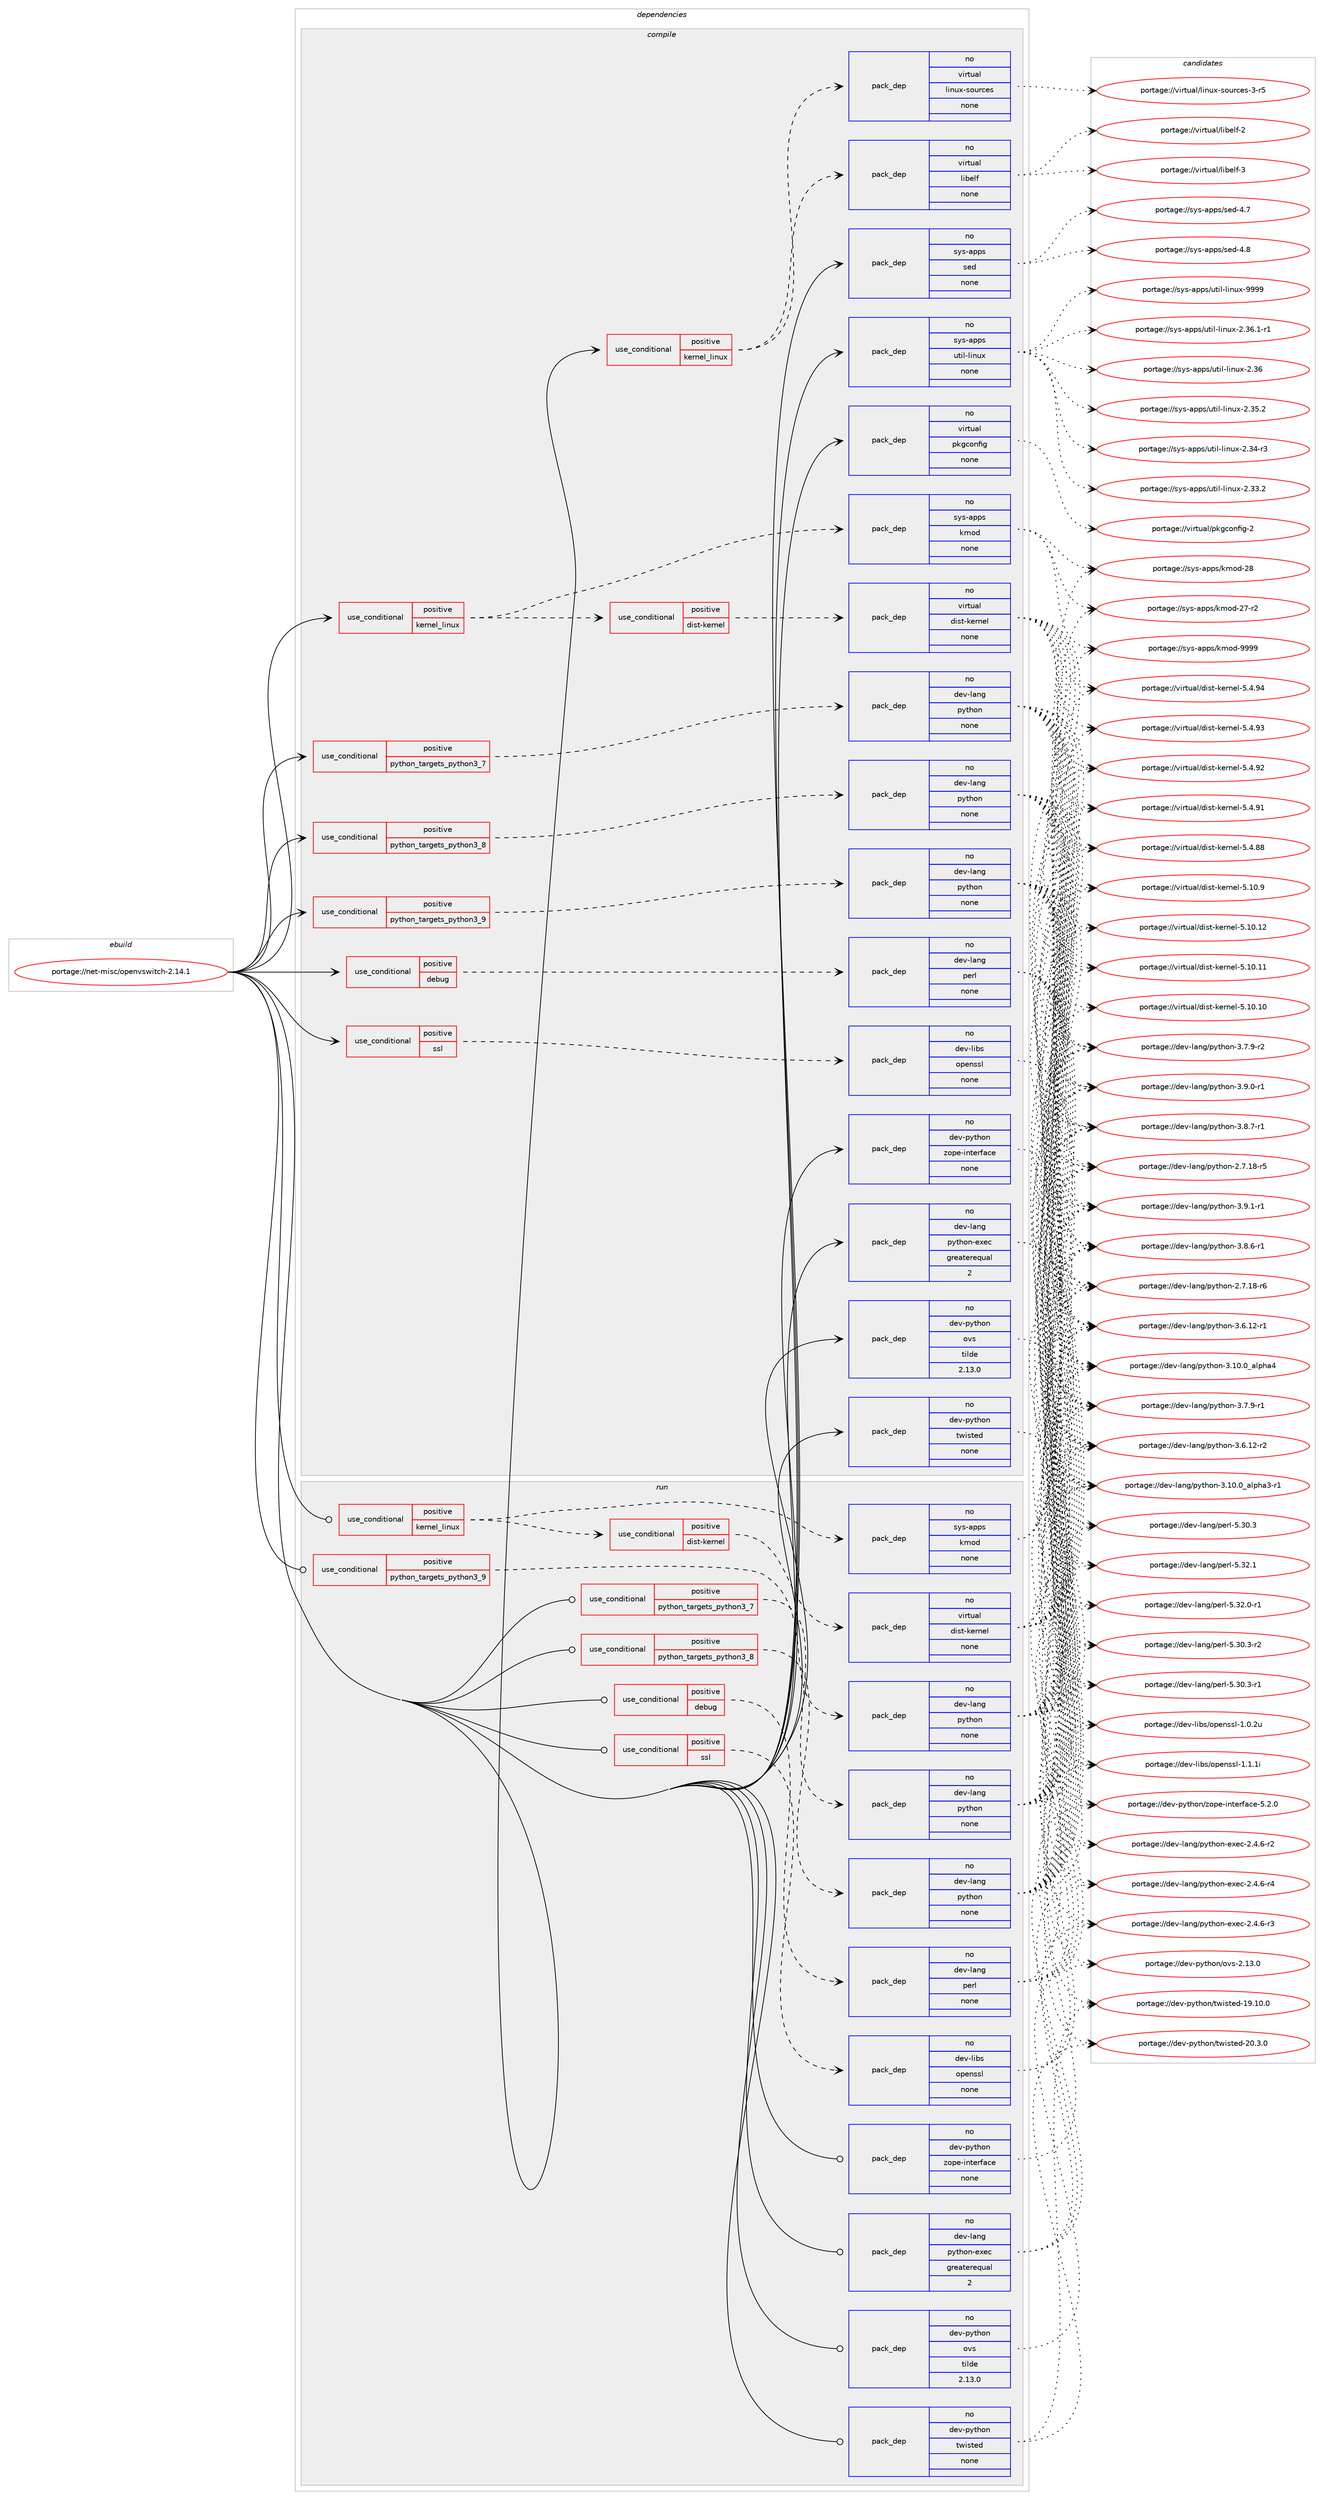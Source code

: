 digraph prolog {

# *************
# Graph options
# *************

newrank=true;
concentrate=true;
compound=true;
graph [rankdir=LR,fontname=Helvetica,fontsize=10,ranksep=1.5];#, ranksep=2.5, nodesep=0.2];
edge  [arrowhead=vee];
node  [fontname=Helvetica,fontsize=10];

# **********
# The ebuild
# **********

subgraph cluster_leftcol {
color=gray;
rank=same;
label=<<i>ebuild</i>>;
id [label="portage://net-misc/openvswitch-2.14.1", color=red, width=4, href="../net-misc/openvswitch-2.14.1.svg"];
}

# ****************
# The dependencies
# ****************

subgraph cluster_midcol {
color=gray;
label=<<i>dependencies</i>>;
subgraph cluster_compile {
fillcolor="#eeeeee";
style=filled;
label=<<i>compile</i>>;
subgraph cond7316 {
dependency24032 [label=<<TABLE BORDER="0" CELLBORDER="1" CELLSPACING="0" CELLPADDING="4"><TR><TD ROWSPAN="3" CELLPADDING="10">use_conditional</TD></TR><TR><TD>positive</TD></TR><TR><TD>debug</TD></TR></TABLE>>, shape=none, color=red];
subgraph pack16517 {
dependency24033 [label=<<TABLE BORDER="0" CELLBORDER="1" CELLSPACING="0" CELLPADDING="4" WIDTH="220"><TR><TD ROWSPAN="6" CELLPADDING="30">pack_dep</TD></TR><TR><TD WIDTH="110">no</TD></TR><TR><TD>dev-lang</TD></TR><TR><TD>perl</TD></TR><TR><TD>none</TD></TR><TR><TD></TD></TR></TABLE>>, shape=none, color=blue];
}
dependency24032:e -> dependency24033:w [weight=20,style="dashed",arrowhead="vee"];
}
id:e -> dependency24032:w [weight=20,style="solid",arrowhead="vee"];
subgraph cond7317 {
dependency24034 [label=<<TABLE BORDER="0" CELLBORDER="1" CELLSPACING="0" CELLPADDING="4"><TR><TD ROWSPAN="3" CELLPADDING="10">use_conditional</TD></TR><TR><TD>positive</TD></TR><TR><TD>kernel_linux</TD></TR></TABLE>>, shape=none, color=red];
subgraph pack16518 {
dependency24035 [label=<<TABLE BORDER="0" CELLBORDER="1" CELLSPACING="0" CELLPADDING="4" WIDTH="220"><TR><TD ROWSPAN="6" CELLPADDING="30">pack_dep</TD></TR><TR><TD WIDTH="110">no</TD></TR><TR><TD>sys-apps</TD></TR><TR><TD>kmod</TD></TR><TR><TD>none</TD></TR><TR><TD></TD></TR></TABLE>>, shape=none, color=blue];
}
dependency24034:e -> dependency24035:w [weight=20,style="dashed",arrowhead="vee"];
subgraph cond7318 {
dependency24036 [label=<<TABLE BORDER="0" CELLBORDER="1" CELLSPACING="0" CELLPADDING="4"><TR><TD ROWSPAN="3" CELLPADDING="10">use_conditional</TD></TR><TR><TD>positive</TD></TR><TR><TD>dist-kernel</TD></TR></TABLE>>, shape=none, color=red];
subgraph pack16519 {
dependency24037 [label=<<TABLE BORDER="0" CELLBORDER="1" CELLSPACING="0" CELLPADDING="4" WIDTH="220"><TR><TD ROWSPAN="6" CELLPADDING="30">pack_dep</TD></TR><TR><TD WIDTH="110">no</TD></TR><TR><TD>virtual</TD></TR><TR><TD>dist-kernel</TD></TR><TR><TD>none</TD></TR><TR><TD></TD></TR></TABLE>>, shape=none, color=blue];
}
dependency24036:e -> dependency24037:w [weight=20,style="dashed",arrowhead="vee"];
}
dependency24034:e -> dependency24036:w [weight=20,style="dashed",arrowhead="vee"];
}
id:e -> dependency24034:w [weight=20,style="solid",arrowhead="vee"];
subgraph cond7319 {
dependency24038 [label=<<TABLE BORDER="0" CELLBORDER="1" CELLSPACING="0" CELLPADDING="4"><TR><TD ROWSPAN="3" CELLPADDING="10">use_conditional</TD></TR><TR><TD>positive</TD></TR><TR><TD>kernel_linux</TD></TR></TABLE>>, shape=none, color=red];
subgraph pack16520 {
dependency24039 [label=<<TABLE BORDER="0" CELLBORDER="1" CELLSPACING="0" CELLPADDING="4" WIDTH="220"><TR><TD ROWSPAN="6" CELLPADDING="30">pack_dep</TD></TR><TR><TD WIDTH="110">no</TD></TR><TR><TD>virtual</TD></TR><TR><TD>linux-sources</TD></TR><TR><TD>none</TD></TR><TR><TD></TD></TR></TABLE>>, shape=none, color=blue];
}
dependency24038:e -> dependency24039:w [weight=20,style="dashed",arrowhead="vee"];
subgraph pack16521 {
dependency24040 [label=<<TABLE BORDER="0" CELLBORDER="1" CELLSPACING="0" CELLPADDING="4" WIDTH="220"><TR><TD ROWSPAN="6" CELLPADDING="30">pack_dep</TD></TR><TR><TD WIDTH="110">no</TD></TR><TR><TD>virtual</TD></TR><TR><TD>libelf</TD></TR><TR><TD>none</TD></TR><TR><TD></TD></TR></TABLE>>, shape=none, color=blue];
}
dependency24038:e -> dependency24040:w [weight=20,style="dashed",arrowhead="vee"];
}
id:e -> dependency24038:w [weight=20,style="solid",arrowhead="vee"];
subgraph cond7320 {
dependency24041 [label=<<TABLE BORDER="0" CELLBORDER="1" CELLSPACING="0" CELLPADDING="4"><TR><TD ROWSPAN="3" CELLPADDING="10">use_conditional</TD></TR><TR><TD>positive</TD></TR><TR><TD>python_targets_python3_7</TD></TR></TABLE>>, shape=none, color=red];
subgraph pack16522 {
dependency24042 [label=<<TABLE BORDER="0" CELLBORDER="1" CELLSPACING="0" CELLPADDING="4" WIDTH="220"><TR><TD ROWSPAN="6" CELLPADDING="30">pack_dep</TD></TR><TR><TD WIDTH="110">no</TD></TR><TR><TD>dev-lang</TD></TR><TR><TD>python</TD></TR><TR><TD>none</TD></TR><TR><TD></TD></TR></TABLE>>, shape=none, color=blue];
}
dependency24041:e -> dependency24042:w [weight=20,style="dashed",arrowhead="vee"];
}
id:e -> dependency24041:w [weight=20,style="solid",arrowhead="vee"];
subgraph cond7321 {
dependency24043 [label=<<TABLE BORDER="0" CELLBORDER="1" CELLSPACING="0" CELLPADDING="4"><TR><TD ROWSPAN="3" CELLPADDING="10">use_conditional</TD></TR><TR><TD>positive</TD></TR><TR><TD>python_targets_python3_8</TD></TR></TABLE>>, shape=none, color=red];
subgraph pack16523 {
dependency24044 [label=<<TABLE BORDER="0" CELLBORDER="1" CELLSPACING="0" CELLPADDING="4" WIDTH="220"><TR><TD ROWSPAN="6" CELLPADDING="30">pack_dep</TD></TR><TR><TD WIDTH="110">no</TD></TR><TR><TD>dev-lang</TD></TR><TR><TD>python</TD></TR><TR><TD>none</TD></TR><TR><TD></TD></TR></TABLE>>, shape=none, color=blue];
}
dependency24043:e -> dependency24044:w [weight=20,style="dashed",arrowhead="vee"];
}
id:e -> dependency24043:w [weight=20,style="solid",arrowhead="vee"];
subgraph cond7322 {
dependency24045 [label=<<TABLE BORDER="0" CELLBORDER="1" CELLSPACING="0" CELLPADDING="4"><TR><TD ROWSPAN="3" CELLPADDING="10">use_conditional</TD></TR><TR><TD>positive</TD></TR><TR><TD>python_targets_python3_9</TD></TR></TABLE>>, shape=none, color=red];
subgraph pack16524 {
dependency24046 [label=<<TABLE BORDER="0" CELLBORDER="1" CELLSPACING="0" CELLPADDING="4" WIDTH="220"><TR><TD ROWSPAN="6" CELLPADDING="30">pack_dep</TD></TR><TR><TD WIDTH="110">no</TD></TR><TR><TD>dev-lang</TD></TR><TR><TD>python</TD></TR><TR><TD>none</TD></TR><TR><TD></TD></TR></TABLE>>, shape=none, color=blue];
}
dependency24045:e -> dependency24046:w [weight=20,style="dashed",arrowhead="vee"];
}
id:e -> dependency24045:w [weight=20,style="solid",arrowhead="vee"];
subgraph cond7323 {
dependency24047 [label=<<TABLE BORDER="0" CELLBORDER="1" CELLSPACING="0" CELLPADDING="4"><TR><TD ROWSPAN="3" CELLPADDING="10">use_conditional</TD></TR><TR><TD>positive</TD></TR><TR><TD>ssl</TD></TR></TABLE>>, shape=none, color=red];
subgraph pack16525 {
dependency24048 [label=<<TABLE BORDER="0" CELLBORDER="1" CELLSPACING="0" CELLPADDING="4" WIDTH="220"><TR><TD ROWSPAN="6" CELLPADDING="30">pack_dep</TD></TR><TR><TD WIDTH="110">no</TD></TR><TR><TD>dev-libs</TD></TR><TR><TD>openssl</TD></TR><TR><TD>none</TD></TR><TR><TD></TD></TR></TABLE>>, shape=none, color=blue];
}
dependency24047:e -> dependency24048:w [weight=20,style="dashed",arrowhead="vee"];
}
id:e -> dependency24047:w [weight=20,style="solid",arrowhead="vee"];
subgraph pack16526 {
dependency24049 [label=<<TABLE BORDER="0" CELLBORDER="1" CELLSPACING="0" CELLPADDING="4" WIDTH="220"><TR><TD ROWSPAN="6" CELLPADDING="30">pack_dep</TD></TR><TR><TD WIDTH="110">no</TD></TR><TR><TD>dev-lang</TD></TR><TR><TD>python-exec</TD></TR><TR><TD>greaterequal</TD></TR><TR><TD>2</TD></TR></TABLE>>, shape=none, color=blue];
}
id:e -> dependency24049:w [weight=20,style="solid",arrowhead="vee"];
subgraph pack16527 {
dependency24050 [label=<<TABLE BORDER="0" CELLBORDER="1" CELLSPACING="0" CELLPADDING="4" WIDTH="220"><TR><TD ROWSPAN="6" CELLPADDING="30">pack_dep</TD></TR><TR><TD WIDTH="110">no</TD></TR><TR><TD>dev-python</TD></TR><TR><TD>ovs</TD></TR><TR><TD>tilde</TD></TR><TR><TD>2.13.0</TD></TR></TABLE>>, shape=none, color=blue];
}
id:e -> dependency24050:w [weight=20,style="solid",arrowhead="vee"];
subgraph pack16528 {
dependency24051 [label=<<TABLE BORDER="0" CELLBORDER="1" CELLSPACING="0" CELLPADDING="4" WIDTH="220"><TR><TD ROWSPAN="6" CELLPADDING="30">pack_dep</TD></TR><TR><TD WIDTH="110">no</TD></TR><TR><TD>dev-python</TD></TR><TR><TD>twisted</TD></TR><TR><TD>none</TD></TR><TR><TD></TD></TR></TABLE>>, shape=none, color=blue];
}
id:e -> dependency24051:w [weight=20,style="solid",arrowhead="vee"];
subgraph pack16529 {
dependency24052 [label=<<TABLE BORDER="0" CELLBORDER="1" CELLSPACING="0" CELLPADDING="4" WIDTH="220"><TR><TD ROWSPAN="6" CELLPADDING="30">pack_dep</TD></TR><TR><TD WIDTH="110">no</TD></TR><TR><TD>dev-python</TD></TR><TR><TD>zope-interface</TD></TR><TR><TD>none</TD></TR><TR><TD></TD></TR></TABLE>>, shape=none, color=blue];
}
id:e -> dependency24052:w [weight=20,style="solid",arrowhead="vee"];
subgraph pack16530 {
dependency24053 [label=<<TABLE BORDER="0" CELLBORDER="1" CELLSPACING="0" CELLPADDING="4" WIDTH="220"><TR><TD ROWSPAN="6" CELLPADDING="30">pack_dep</TD></TR><TR><TD WIDTH="110">no</TD></TR><TR><TD>sys-apps</TD></TR><TR><TD>sed</TD></TR><TR><TD>none</TD></TR><TR><TD></TD></TR></TABLE>>, shape=none, color=blue];
}
id:e -> dependency24053:w [weight=20,style="solid",arrowhead="vee"];
subgraph pack16531 {
dependency24054 [label=<<TABLE BORDER="0" CELLBORDER="1" CELLSPACING="0" CELLPADDING="4" WIDTH="220"><TR><TD ROWSPAN="6" CELLPADDING="30">pack_dep</TD></TR><TR><TD WIDTH="110">no</TD></TR><TR><TD>sys-apps</TD></TR><TR><TD>util-linux</TD></TR><TR><TD>none</TD></TR><TR><TD></TD></TR></TABLE>>, shape=none, color=blue];
}
id:e -> dependency24054:w [weight=20,style="solid",arrowhead="vee"];
subgraph pack16532 {
dependency24055 [label=<<TABLE BORDER="0" CELLBORDER="1" CELLSPACING="0" CELLPADDING="4" WIDTH="220"><TR><TD ROWSPAN="6" CELLPADDING="30">pack_dep</TD></TR><TR><TD WIDTH="110">no</TD></TR><TR><TD>virtual</TD></TR><TR><TD>pkgconfig</TD></TR><TR><TD>none</TD></TR><TR><TD></TD></TR></TABLE>>, shape=none, color=blue];
}
id:e -> dependency24055:w [weight=20,style="solid",arrowhead="vee"];
}
subgraph cluster_compileandrun {
fillcolor="#eeeeee";
style=filled;
label=<<i>compile and run</i>>;
}
subgraph cluster_run {
fillcolor="#eeeeee";
style=filled;
label=<<i>run</i>>;
subgraph cond7324 {
dependency24056 [label=<<TABLE BORDER="0" CELLBORDER="1" CELLSPACING="0" CELLPADDING="4"><TR><TD ROWSPAN="3" CELLPADDING="10">use_conditional</TD></TR><TR><TD>positive</TD></TR><TR><TD>debug</TD></TR></TABLE>>, shape=none, color=red];
subgraph pack16533 {
dependency24057 [label=<<TABLE BORDER="0" CELLBORDER="1" CELLSPACING="0" CELLPADDING="4" WIDTH="220"><TR><TD ROWSPAN="6" CELLPADDING="30">pack_dep</TD></TR><TR><TD WIDTH="110">no</TD></TR><TR><TD>dev-lang</TD></TR><TR><TD>perl</TD></TR><TR><TD>none</TD></TR><TR><TD></TD></TR></TABLE>>, shape=none, color=blue];
}
dependency24056:e -> dependency24057:w [weight=20,style="dashed",arrowhead="vee"];
}
id:e -> dependency24056:w [weight=20,style="solid",arrowhead="odot"];
subgraph cond7325 {
dependency24058 [label=<<TABLE BORDER="0" CELLBORDER="1" CELLSPACING="0" CELLPADDING="4"><TR><TD ROWSPAN="3" CELLPADDING="10">use_conditional</TD></TR><TR><TD>positive</TD></TR><TR><TD>kernel_linux</TD></TR></TABLE>>, shape=none, color=red];
subgraph pack16534 {
dependency24059 [label=<<TABLE BORDER="0" CELLBORDER="1" CELLSPACING="0" CELLPADDING="4" WIDTH="220"><TR><TD ROWSPAN="6" CELLPADDING="30">pack_dep</TD></TR><TR><TD WIDTH="110">no</TD></TR><TR><TD>sys-apps</TD></TR><TR><TD>kmod</TD></TR><TR><TD>none</TD></TR><TR><TD></TD></TR></TABLE>>, shape=none, color=blue];
}
dependency24058:e -> dependency24059:w [weight=20,style="dashed",arrowhead="vee"];
subgraph cond7326 {
dependency24060 [label=<<TABLE BORDER="0" CELLBORDER="1" CELLSPACING="0" CELLPADDING="4"><TR><TD ROWSPAN="3" CELLPADDING="10">use_conditional</TD></TR><TR><TD>positive</TD></TR><TR><TD>dist-kernel</TD></TR></TABLE>>, shape=none, color=red];
subgraph pack16535 {
dependency24061 [label=<<TABLE BORDER="0" CELLBORDER="1" CELLSPACING="0" CELLPADDING="4" WIDTH="220"><TR><TD ROWSPAN="6" CELLPADDING="30">pack_dep</TD></TR><TR><TD WIDTH="110">no</TD></TR><TR><TD>virtual</TD></TR><TR><TD>dist-kernel</TD></TR><TR><TD>none</TD></TR><TR><TD></TD></TR></TABLE>>, shape=none, color=blue];
}
dependency24060:e -> dependency24061:w [weight=20,style="dashed",arrowhead="vee"];
}
dependency24058:e -> dependency24060:w [weight=20,style="dashed",arrowhead="vee"];
}
id:e -> dependency24058:w [weight=20,style="solid",arrowhead="odot"];
subgraph cond7327 {
dependency24062 [label=<<TABLE BORDER="0" CELLBORDER="1" CELLSPACING="0" CELLPADDING="4"><TR><TD ROWSPAN="3" CELLPADDING="10">use_conditional</TD></TR><TR><TD>positive</TD></TR><TR><TD>python_targets_python3_7</TD></TR></TABLE>>, shape=none, color=red];
subgraph pack16536 {
dependency24063 [label=<<TABLE BORDER="0" CELLBORDER="1" CELLSPACING="0" CELLPADDING="4" WIDTH="220"><TR><TD ROWSPAN="6" CELLPADDING="30">pack_dep</TD></TR><TR><TD WIDTH="110">no</TD></TR><TR><TD>dev-lang</TD></TR><TR><TD>python</TD></TR><TR><TD>none</TD></TR><TR><TD></TD></TR></TABLE>>, shape=none, color=blue];
}
dependency24062:e -> dependency24063:w [weight=20,style="dashed",arrowhead="vee"];
}
id:e -> dependency24062:w [weight=20,style="solid",arrowhead="odot"];
subgraph cond7328 {
dependency24064 [label=<<TABLE BORDER="0" CELLBORDER="1" CELLSPACING="0" CELLPADDING="4"><TR><TD ROWSPAN="3" CELLPADDING="10">use_conditional</TD></TR><TR><TD>positive</TD></TR><TR><TD>python_targets_python3_8</TD></TR></TABLE>>, shape=none, color=red];
subgraph pack16537 {
dependency24065 [label=<<TABLE BORDER="0" CELLBORDER="1" CELLSPACING="0" CELLPADDING="4" WIDTH="220"><TR><TD ROWSPAN="6" CELLPADDING="30">pack_dep</TD></TR><TR><TD WIDTH="110">no</TD></TR><TR><TD>dev-lang</TD></TR><TR><TD>python</TD></TR><TR><TD>none</TD></TR><TR><TD></TD></TR></TABLE>>, shape=none, color=blue];
}
dependency24064:e -> dependency24065:w [weight=20,style="dashed",arrowhead="vee"];
}
id:e -> dependency24064:w [weight=20,style="solid",arrowhead="odot"];
subgraph cond7329 {
dependency24066 [label=<<TABLE BORDER="0" CELLBORDER="1" CELLSPACING="0" CELLPADDING="4"><TR><TD ROWSPAN="3" CELLPADDING="10">use_conditional</TD></TR><TR><TD>positive</TD></TR><TR><TD>python_targets_python3_9</TD></TR></TABLE>>, shape=none, color=red];
subgraph pack16538 {
dependency24067 [label=<<TABLE BORDER="0" CELLBORDER="1" CELLSPACING="0" CELLPADDING="4" WIDTH="220"><TR><TD ROWSPAN="6" CELLPADDING="30">pack_dep</TD></TR><TR><TD WIDTH="110">no</TD></TR><TR><TD>dev-lang</TD></TR><TR><TD>python</TD></TR><TR><TD>none</TD></TR><TR><TD></TD></TR></TABLE>>, shape=none, color=blue];
}
dependency24066:e -> dependency24067:w [weight=20,style="dashed",arrowhead="vee"];
}
id:e -> dependency24066:w [weight=20,style="solid",arrowhead="odot"];
subgraph cond7330 {
dependency24068 [label=<<TABLE BORDER="0" CELLBORDER="1" CELLSPACING="0" CELLPADDING="4"><TR><TD ROWSPAN="3" CELLPADDING="10">use_conditional</TD></TR><TR><TD>positive</TD></TR><TR><TD>ssl</TD></TR></TABLE>>, shape=none, color=red];
subgraph pack16539 {
dependency24069 [label=<<TABLE BORDER="0" CELLBORDER="1" CELLSPACING="0" CELLPADDING="4" WIDTH="220"><TR><TD ROWSPAN="6" CELLPADDING="30">pack_dep</TD></TR><TR><TD WIDTH="110">no</TD></TR><TR><TD>dev-libs</TD></TR><TR><TD>openssl</TD></TR><TR><TD>none</TD></TR><TR><TD></TD></TR></TABLE>>, shape=none, color=blue];
}
dependency24068:e -> dependency24069:w [weight=20,style="dashed",arrowhead="vee"];
}
id:e -> dependency24068:w [weight=20,style="solid",arrowhead="odot"];
subgraph pack16540 {
dependency24070 [label=<<TABLE BORDER="0" CELLBORDER="1" CELLSPACING="0" CELLPADDING="4" WIDTH="220"><TR><TD ROWSPAN="6" CELLPADDING="30">pack_dep</TD></TR><TR><TD WIDTH="110">no</TD></TR><TR><TD>dev-lang</TD></TR><TR><TD>python-exec</TD></TR><TR><TD>greaterequal</TD></TR><TR><TD>2</TD></TR></TABLE>>, shape=none, color=blue];
}
id:e -> dependency24070:w [weight=20,style="solid",arrowhead="odot"];
subgraph pack16541 {
dependency24071 [label=<<TABLE BORDER="0" CELLBORDER="1" CELLSPACING="0" CELLPADDING="4" WIDTH="220"><TR><TD ROWSPAN="6" CELLPADDING="30">pack_dep</TD></TR><TR><TD WIDTH="110">no</TD></TR><TR><TD>dev-python</TD></TR><TR><TD>ovs</TD></TR><TR><TD>tilde</TD></TR><TR><TD>2.13.0</TD></TR></TABLE>>, shape=none, color=blue];
}
id:e -> dependency24071:w [weight=20,style="solid",arrowhead="odot"];
subgraph pack16542 {
dependency24072 [label=<<TABLE BORDER="0" CELLBORDER="1" CELLSPACING="0" CELLPADDING="4" WIDTH="220"><TR><TD ROWSPAN="6" CELLPADDING="30">pack_dep</TD></TR><TR><TD WIDTH="110">no</TD></TR><TR><TD>dev-python</TD></TR><TR><TD>twisted</TD></TR><TR><TD>none</TD></TR><TR><TD></TD></TR></TABLE>>, shape=none, color=blue];
}
id:e -> dependency24072:w [weight=20,style="solid",arrowhead="odot"];
subgraph pack16543 {
dependency24073 [label=<<TABLE BORDER="0" CELLBORDER="1" CELLSPACING="0" CELLPADDING="4" WIDTH="220"><TR><TD ROWSPAN="6" CELLPADDING="30">pack_dep</TD></TR><TR><TD WIDTH="110">no</TD></TR><TR><TD>dev-python</TD></TR><TR><TD>zope-interface</TD></TR><TR><TD>none</TD></TR><TR><TD></TD></TR></TABLE>>, shape=none, color=blue];
}
id:e -> dependency24073:w [weight=20,style="solid",arrowhead="odot"];
}
}

# **************
# The candidates
# **************

subgraph cluster_choices {
rank=same;
color=gray;
label=<<i>candidates</i>>;

subgraph choice16517 {
color=black;
nodesep=1;
choice10010111845108971101034711210111410845534651504649 [label="portage://dev-lang/perl-5.32.1", color=red, width=4,href="../dev-lang/perl-5.32.1.svg"];
choice100101118451089711010347112101114108455346515046484511449 [label="portage://dev-lang/perl-5.32.0-r1", color=red, width=4,href="../dev-lang/perl-5.32.0-r1.svg"];
choice100101118451089711010347112101114108455346514846514511450 [label="portage://dev-lang/perl-5.30.3-r2", color=red, width=4,href="../dev-lang/perl-5.30.3-r2.svg"];
choice100101118451089711010347112101114108455346514846514511449 [label="portage://dev-lang/perl-5.30.3-r1", color=red, width=4,href="../dev-lang/perl-5.30.3-r1.svg"];
choice10010111845108971101034711210111410845534651484651 [label="portage://dev-lang/perl-5.30.3", color=red, width=4,href="../dev-lang/perl-5.30.3.svg"];
dependency24033:e -> choice10010111845108971101034711210111410845534651504649:w [style=dotted,weight="100"];
dependency24033:e -> choice100101118451089711010347112101114108455346515046484511449:w [style=dotted,weight="100"];
dependency24033:e -> choice100101118451089711010347112101114108455346514846514511450:w [style=dotted,weight="100"];
dependency24033:e -> choice100101118451089711010347112101114108455346514846514511449:w [style=dotted,weight="100"];
dependency24033:e -> choice10010111845108971101034711210111410845534651484651:w [style=dotted,weight="100"];
}
subgraph choice16518 {
color=black;
nodesep=1;
choice1151211154597112112115471071091111004557575757 [label="portage://sys-apps/kmod-9999", color=red, width=4,href="../sys-apps/kmod-9999.svg"];
choice115121115459711211211547107109111100455056 [label="portage://sys-apps/kmod-28", color=red, width=4,href="../sys-apps/kmod-28.svg"];
choice1151211154597112112115471071091111004550554511450 [label="portage://sys-apps/kmod-27-r2", color=red, width=4,href="../sys-apps/kmod-27-r2.svg"];
dependency24035:e -> choice1151211154597112112115471071091111004557575757:w [style=dotted,weight="100"];
dependency24035:e -> choice115121115459711211211547107109111100455056:w [style=dotted,weight="100"];
dependency24035:e -> choice1151211154597112112115471071091111004550554511450:w [style=dotted,weight="100"];
}
subgraph choice16519 {
color=black;
nodesep=1;
choice11810511411611797108471001051151164510710111411010110845534652465752 [label="portage://virtual/dist-kernel-5.4.94", color=red, width=4,href="../virtual/dist-kernel-5.4.94.svg"];
choice11810511411611797108471001051151164510710111411010110845534652465751 [label="portage://virtual/dist-kernel-5.4.93", color=red, width=4,href="../virtual/dist-kernel-5.4.93.svg"];
choice11810511411611797108471001051151164510710111411010110845534652465750 [label="portage://virtual/dist-kernel-5.4.92", color=red, width=4,href="../virtual/dist-kernel-5.4.92.svg"];
choice11810511411611797108471001051151164510710111411010110845534652465749 [label="portage://virtual/dist-kernel-5.4.91", color=red, width=4,href="../virtual/dist-kernel-5.4.91.svg"];
choice11810511411611797108471001051151164510710111411010110845534652465656 [label="portage://virtual/dist-kernel-5.4.88", color=red, width=4,href="../virtual/dist-kernel-5.4.88.svg"];
choice11810511411611797108471001051151164510710111411010110845534649484657 [label="portage://virtual/dist-kernel-5.10.9", color=red, width=4,href="../virtual/dist-kernel-5.10.9.svg"];
choice1181051141161179710847100105115116451071011141101011084553464948464950 [label="portage://virtual/dist-kernel-5.10.12", color=red, width=4,href="../virtual/dist-kernel-5.10.12.svg"];
choice1181051141161179710847100105115116451071011141101011084553464948464949 [label="portage://virtual/dist-kernel-5.10.11", color=red, width=4,href="../virtual/dist-kernel-5.10.11.svg"];
choice1181051141161179710847100105115116451071011141101011084553464948464948 [label="portage://virtual/dist-kernel-5.10.10", color=red, width=4,href="../virtual/dist-kernel-5.10.10.svg"];
dependency24037:e -> choice11810511411611797108471001051151164510710111411010110845534652465752:w [style=dotted,weight="100"];
dependency24037:e -> choice11810511411611797108471001051151164510710111411010110845534652465751:w [style=dotted,weight="100"];
dependency24037:e -> choice11810511411611797108471001051151164510710111411010110845534652465750:w [style=dotted,weight="100"];
dependency24037:e -> choice11810511411611797108471001051151164510710111411010110845534652465749:w [style=dotted,weight="100"];
dependency24037:e -> choice11810511411611797108471001051151164510710111411010110845534652465656:w [style=dotted,weight="100"];
dependency24037:e -> choice11810511411611797108471001051151164510710111411010110845534649484657:w [style=dotted,weight="100"];
dependency24037:e -> choice1181051141161179710847100105115116451071011141101011084553464948464950:w [style=dotted,weight="100"];
dependency24037:e -> choice1181051141161179710847100105115116451071011141101011084553464948464949:w [style=dotted,weight="100"];
dependency24037:e -> choice1181051141161179710847100105115116451071011141101011084553464948464948:w [style=dotted,weight="100"];
}
subgraph choice16520 {
color=black;
nodesep=1;
choice1181051141161179710847108105110117120451151111171149910111545514511453 [label="portage://virtual/linux-sources-3-r5", color=red, width=4,href="../virtual/linux-sources-3-r5.svg"];
dependency24039:e -> choice1181051141161179710847108105110117120451151111171149910111545514511453:w [style=dotted,weight="100"];
}
subgraph choice16521 {
color=black;
nodesep=1;
choice1181051141161179710847108105981011081024551 [label="portage://virtual/libelf-3", color=red, width=4,href="../virtual/libelf-3.svg"];
choice1181051141161179710847108105981011081024550 [label="portage://virtual/libelf-2", color=red, width=4,href="../virtual/libelf-2.svg"];
dependency24040:e -> choice1181051141161179710847108105981011081024551:w [style=dotted,weight="100"];
dependency24040:e -> choice1181051141161179710847108105981011081024550:w [style=dotted,weight="100"];
}
subgraph choice16522 {
color=black;
nodesep=1;
choice1001011184510897110103471121211161041111104551465746494511449 [label="portage://dev-lang/python-3.9.1-r1", color=red, width=4,href="../dev-lang/python-3.9.1-r1.svg"];
choice1001011184510897110103471121211161041111104551465746484511449 [label="portage://dev-lang/python-3.9.0-r1", color=red, width=4,href="../dev-lang/python-3.9.0-r1.svg"];
choice1001011184510897110103471121211161041111104551465646554511449 [label="portage://dev-lang/python-3.8.7-r1", color=red, width=4,href="../dev-lang/python-3.8.7-r1.svg"];
choice1001011184510897110103471121211161041111104551465646544511449 [label="portage://dev-lang/python-3.8.6-r1", color=red, width=4,href="../dev-lang/python-3.8.6-r1.svg"];
choice1001011184510897110103471121211161041111104551465546574511450 [label="portage://dev-lang/python-3.7.9-r2", color=red, width=4,href="../dev-lang/python-3.7.9-r2.svg"];
choice1001011184510897110103471121211161041111104551465546574511449 [label="portage://dev-lang/python-3.7.9-r1", color=red, width=4,href="../dev-lang/python-3.7.9-r1.svg"];
choice100101118451089711010347112121116104111110455146544649504511450 [label="portage://dev-lang/python-3.6.12-r2", color=red, width=4,href="../dev-lang/python-3.6.12-r2.svg"];
choice100101118451089711010347112121116104111110455146544649504511449 [label="portage://dev-lang/python-3.6.12-r1", color=red, width=4,href="../dev-lang/python-3.6.12-r1.svg"];
choice1001011184510897110103471121211161041111104551464948464895971081121049752 [label="portage://dev-lang/python-3.10.0_alpha4", color=red, width=4,href="../dev-lang/python-3.10.0_alpha4.svg"];
choice10010111845108971101034711212111610411111045514649484648959710811210497514511449 [label="portage://dev-lang/python-3.10.0_alpha3-r1", color=red, width=4,href="../dev-lang/python-3.10.0_alpha3-r1.svg"];
choice100101118451089711010347112121116104111110455046554649564511454 [label="portage://dev-lang/python-2.7.18-r6", color=red, width=4,href="../dev-lang/python-2.7.18-r6.svg"];
choice100101118451089711010347112121116104111110455046554649564511453 [label="portage://dev-lang/python-2.7.18-r5", color=red, width=4,href="../dev-lang/python-2.7.18-r5.svg"];
dependency24042:e -> choice1001011184510897110103471121211161041111104551465746494511449:w [style=dotted,weight="100"];
dependency24042:e -> choice1001011184510897110103471121211161041111104551465746484511449:w [style=dotted,weight="100"];
dependency24042:e -> choice1001011184510897110103471121211161041111104551465646554511449:w [style=dotted,weight="100"];
dependency24042:e -> choice1001011184510897110103471121211161041111104551465646544511449:w [style=dotted,weight="100"];
dependency24042:e -> choice1001011184510897110103471121211161041111104551465546574511450:w [style=dotted,weight="100"];
dependency24042:e -> choice1001011184510897110103471121211161041111104551465546574511449:w [style=dotted,weight="100"];
dependency24042:e -> choice100101118451089711010347112121116104111110455146544649504511450:w [style=dotted,weight="100"];
dependency24042:e -> choice100101118451089711010347112121116104111110455146544649504511449:w [style=dotted,weight="100"];
dependency24042:e -> choice1001011184510897110103471121211161041111104551464948464895971081121049752:w [style=dotted,weight="100"];
dependency24042:e -> choice10010111845108971101034711212111610411111045514649484648959710811210497514511449:w [style=dotted,weight="100"];
dependency24042:e -> choice100101118451089711010347112121116104111110455046554649564511454:w [style=dotted,weight="100"];
dependency24042:e -> choice100101118451089711010347112121116104111110455046554649564511453:w [style=dotted,weight="100"];
}
subgraph choice16523 {
color=black;
nodesep=1;
choice1001011184510897110103471121211161041111104551465746494511449 [label="portage://dev-lang/python-3.9.1-r1", color=red, width=4,href="../dev-lang/python-3.9.1-r1.svg"];
choice1001011184510897110103471121211161041111104551465746484511449 [label="portage://dev-lang/python-3.9.0-r1", color=red, width=4,href="../dev-lang/python-3.9.0-r1.svg"];
choice1001011184510897110103471121211161041111104551465646554511449 [label="portage://dev-lang/python-3.8.7-r1", color=red, width=4,href="../dev-lang/python-3.8.7-r1.svg"];
choice1001011184510897110103471121211161041111104551465646544511449 [label="portage://dev-lang/python-3.8.6-r1", color=red, width=4,href="../dev-lang/python-3.8.6-r1.svg"];
choice1001011184510897110103471121211161041111104551465546574511450 [label="portage://dev-lang/python-3.7.9-r2", color=red, width=4,href="../dev-lang/python-3.7.9-r2.svg"];
choice1001011184510897110103471121211161041111104551465546574511449 [label="portage://dev-lang/python-3.7.9-r1", color=red, width=4,href="../dev-lang/python-3.7.9-r1.svg"];
choice100101118451089711010347112121116104111110455146544649504511450 [label="portage://dev-lang/python-3.6.12-r2", color=red, width=4,href="../dev-lang/python-3.6.12-r2.svg"];
choice100101118451089711010347112121116104111110455146544649504511449 [label="portage://dev-lang/python-3.6.12-r1", color=red, width=4,href="../dev-lang/python-3.6.12-r1.svg"];
choice1001011184510897110103471121211161041111104551464948464895971081121049752 [label="portage://dev-lang/python-3.10.0_alpha4", color=red, width=4,href="../dev-lang/python-3.10.0_alpha4.svg"];
choice10010111845108971101034711212111610411111045514649484648959710811210497514511449 [label="portage://dev-lang/python-3.10.0_alpha3-r1", color=red, width=4,href="../dev-lang/python-3.10.0_alpha3-r1.svg"];
choice100101118451089711010347112121116104111110455046554649564511454 [label="portage://dev-lang/python-2.7.18-r6", color=red, width=4,href="../dev-lang/python-2.7.18-r6.svg"];
choice100101118451089711010347112121116104111110455046554649564511453 [label="portage://dev-lang/python-2.7.18-r5", color=red, width=4,href="../dev-lang/python-2.7.18-r5.svg"];
dependency24044:e -> choice1001011184510897110103471121211161041111104551465746494511449:w [style=dotted,weight="100"];
dependency24044:e -> choice1001011184510897110103471121211161041111104551465746484511449:w [style=dotted,weight="100"];
dependency24044:e -> choice1001011184510897110103471121211161041111104551465646554511449:w [style=dotted,weight="100"];
dependency24044:e -> choice1001011184510897110103471121211161041111104551465646544511449:w [style=dotted,weight="100"];
dependency24044:e -> choice1001011184510897110103471121211161041111104551465546574511450:w [style=dotted,weight="100"];
dependency24044:e -> choice1001011184510897110103471121211161041111104551465546574511449:w [style=dotted,weight="100"];
dependency24044:e -> choice100101118451089711010347112121116104111110455146544649504511450:w [style=dotted,weight="100"];
dependency24044:e -> choice100101118451089711010347112121116104111110455146544649504511449:w [style=dotted,weight="100"];
dependency24044:e -> choice1001011184510897110103471121211161041111104551464948464895971081121049752:w [style=dotted,weight="100"];
dependency24044:e -> choice10010111845108971101034711212111610411111045514649484648959710811210497514511449:w [style=dotted,weight="100"];
dependency24044:e -> choice100101118451089711010347112121116104111110455046554649564511454:w [style=dotted,weight="100"];
dependency24044:e -> choice100101118451089711010347112121116104111110455046554649564511453:w [style=dotted,weight="100"];
}
subgraph choice16524 {
color=black;
nodesep=1;
choice1001011184510897110103471121211161041111104551465746494511449 [label="portage://dev-lang/python-3.9.1-r1", color=red, width=4,href="../dev-lang/python-3.9.1-r1.svg"];
choice1001011184510897110103471121211161041111104551465746484511449 [label="portage://dev-lang/python-3.9.0-r1", color=red, width=4,href="../dev-lang/python-3.9.0-r1.svg"];
choice1001011184510897110103471121211161041111104551465646554511449 [label="portage://dev-lang/python-3.8.7-r1", color=red, width=4,href="../dev-lang/python-3.8.7-r1.svg"];
choice1001011184510897110103471121211161041111104551465646544511449 [label="portage://dev-lang/python-3.8.6-r1", color=red, width=4,href="../dev-lang/python-3.8.6-r1.svg"];
choice1001011184510897110103471121211161041111104551465546574511450 [label="portage://dev-lang/python-3.7.9-r2", color=red, width=4,href="../dev-lang/python-3.7.9-r2.svg"];
choice1001011184510897110103471121211161041111104551465546574511449 [label="portage://dev-lang/python-3.7.9-r1", color=red, width=4,href="../dev-lang/python-3.7.9-r1.svg"];
choice100101118451089711010347112121116104111110455146544649504511450 [label="portage://dev-lang/python-3.6.12-r2", color=red, width=4,href="../dev-lang/python-3.6.12-r2.svg"];
choice100101118451089711010347112121116104111110455146544649504511449 [label="portage://dev-lang/python-3.6.12-r1", color=red, width=4,href="../dev-lang/python-3.6.12-r1.svg"];
choice1001011184510897110103471121211161041111104551464948464895971081121049752 [label="portage://dev-lang/python-3.10.0_alpha4", color=red, width=4,href="../dev-lang/python-3.10.0_alpha4.svg"];
choice10010111845108971101034711212111610411111045514649484648959710811210497514511449 [label="portage://dev-lang/python-3.10.0_alpha3-r1", color=red, width=4,href="../dev-lang/python-3.10.0_alpha3-r1.svg"];
choice100101118451089711010347112121116104111110455046554649564511454 [label="portage://dev-lang/python-2.7.18-r6", color=red, width=4,href="../dev-lang/python-2.7.18-r6.svg"];
choice100101118451089711010347112121116104111110455046554649564511453 [label="portage://dev-lang/python-2.7.18-r5", color=red, width=4,href="../dev-lang/python-2.7.18-r5.svg"];
dependency24046:e -> choice1001011184510897110103471121211161041111104551465746494511449:w [style=dotted,weight="100"];
dependency24046:e -> choice1001011184510897110103471121211161041111104551465746484511449:w [style=dotted,weight="100"];
dependency24046:e -> choice1001011184510897110103471121211161041111104551465646554511449:w [style=dotted,weight="100"];
dependency24046:e -> choice1001011184510897110103471121211161041111104551465646544511449:w [style=dotted,weight="100"];
dependency24046:e -> choice1001011184510897110103471121211161041111104551465546574511450:w [style=dotted,weight="100"];
dependency24046:e -> choice1001011184510897110103471121211161041111104551465546574511449:w [style=dotted,weight="100"];
dependency24046:e -> choice100101118451089711010347112121116104111110455146544649504511450:w [style=dotted,weight="100"];
dependency24046:e -> choice100101118451089711010347112121116104111110455146544649504511449:w [style=dotted,weight="100"];
dependency24046:e -> choice1001011184510897110103471121211161041111104551464948464895971081121049752:w [style=dotted,weight="100"];
dependency24046:e -> choice10010111845108971101034711212111610411111045514649484648959710811210497514511449:w [style=dotted,weight="100"];
dependency24046:e -> choice100101118451089711010347112121116104111110455046554649564511454:w [style=dotted,weight="100"];
dependency24046:e -> choice100101118451089711010347112121116104111110455046554649564511453:w [style=dotted,weight="100"];
}
subgraph choice16525 {
color=black;
nodesep=1;
choice100101118451081059811547111112101110115115108454946494649105 [label="portage://dev-libs/openssl-1.1.1i", color=red, width=4,href="../dev-libs/openssl-1.1.1i.svg"];
choice100101118451081059811547111112101110115115108454946484650117 [label="portage://dev-libs/openssl-1.0.2u", color=red, width=4,href="../dev-libs/openssl-1.0.2u.svg"];
dependency24048:e -> choice100101118451081059811547111112101110115115108454946494649105:w [style=dotted,weight="100"];
dependency24048:e -> choice100101118451081059811547111112101110115115108454946484650117:w [style=dotted,weight="100"];
}
subgraph choice16526 {
color=black;
nodesep=1;
choice10010111845108971101034711212111610411111045101120101994550465246544511452 [label="portage://dev-lang/python-exec-2.4.6-r4", color=red, width=4,href="../dev-lang/python-exec-2.4.6-r4.svg"];
choice10010111845108971101034711212111610411111045101120101994550465246544511451 [label="portage://dev-lang/python-exec-2.4.6-r3", color=red, width=4,href="../dev-lang/python-exec-2.4.6-r3.svg"];
choice10010111845108971101034711212111610411111045101120101994550465246544511450 [label="portage://dev-lang/python-exec-2.4.6-r2", color=red, width=4,href="../dev-lang/python-exec-2.4.6-r2.svg"];
dependency24049:e -> choice10010111845108971101034711212111610411111045101120101994550465246544511452:w [style=dotted,weight="100"];
dependency24049:e -> choice10010111845108971101034711212111610411111045101120101994550465246544511451:w [style=dotted,weight="100"];
dependency24049:e -> choice10010111845108971101034711212111610411111045101120101994550465246544511450:w [style=dotted,weight="100"];
}
subgraph choice16527 {
color=black;
nodesep=1;
choice100101118451121211161041111104711111811545504649514648 [label="portage://dev-python/ovs-2.13.0", color=red, width=4,href="../dev-python/ovs-2.13.0.svg"];
dependency24050:e -> choice100101118451121211161041111104711111811545504649514648:w [style=dotted,weight="100"];
}
subgraph choice16528 {
color=black;
nodesep=1;
choice100101118451121211161041111104711611910511511610110045504846514648 [label="portage://dev-python/twisted-20.3.0", color=red, width=4,href="../dev-python/twisted-20.3.0.svg"];
choice10010111845112121116104111110471161191051151161011004549574649484648 [label="portage://dev-python/twisted-19.10.0", color=red, width=4,href="../dev-python/twisted-19.10.0.svg"];
dependency24051:e -> choice100101118451121211161041111104711611910511511610110045504846514648:w [style=dotted,weight="100"];
dependency24051:e -> choice10010111845112121116104111110471161191051151161011004549574649484648:w [style=dotted,weight="100"];
}
subgraph choice16529 {
color=black;
nodesep=1;
choice1001011184511212111610411111047122111112101451051101161011141029799101455346504648 [label="portage://dev-python/zope-interface-5.2.0", color=red, width=4,href="../dev-python/zope-interface-5.2.0.svg"];
dependency24052:e -> choice1001011184511212111610411111047122111112101451051101161011141029799101455346504648:w [style=dotted,weight="100"];
}
subgraph choice16530 {
color=black;
nodesep=1;
choice11512111545971121121154711510110045524656 [label="portage://sys-apps/sed-4.8", color=red, width=4,href="../sys-apps/sed-4.8.svg"];
choice11512111545971121121154711510110045524655 [label="portage://sys-apps/sed-4.7", color=red, width=4,href="../sys-apps/sed-4.7.svg"];
dependency24053:e -> choice11512111545971121121154711510110045524656:w [style=dotted,weight="100"];
dependency24053:e -> choice11512111545971121121154711510110045524655:w [style=dotted,weight="100"];
}
subgraph choice16531 {
color=black;
nodesep=1;
choice115121115459711211211547117116105108451081051101171204557575757 [label="portage://sys-apps/util-linux-9999", color=red, width=4,href="../sys-apps/util-linux-9999.svg"];
choice11512111545971121121154711711610510845108105110117120455046515446494511449 [label="portage://sys-apps/util-linux-2.36.1-r1", color=red, width=4,href="../sys-apps/util-linux-2.36.1-r1.svg"];
choice115121115459711211211547117116105108451081051101171204550465154 [label="portage://sys-apps/util-linux-2.36", color=red, width=4,href="../sys-apps/util-linux-2.36.svg"];
choice1151211154597112112115471171161051084510810511011712045504651534650 [label="portage://sys-apps/util-linux-2.35.2", color=red, width=4,href="../sys-apps/util-linux-2.35.2.svg"];
choice1151211154597112112115471171161051084510810511011712045504651524511451 [label="portage://sys-apps/util-linux-2.34-r3", color=red, width=4,href="../sys-apps/util-linux-2.34-r3.svg"];
choice1151211154597112112115471171161051084510810511011712045504651514650 [label="portage://sys-apps/util-linux-2.33.2", color=red, width=4,href="../sys-apps/util-linux-2.33.2.svg"];
dependency24054:e -> choice115121115459711211211547117116105108451081051101171204557575757:w [style=dotted,weight="100"];
dependency24054:e -> choice11512111545971121121154711711610510845108105110117120455046515446494511449:w [style=dotted,weight="100"];
dependency24054:e -> choice115121115459711211211547117116105108451081051101171204550465154:w [style=dotted,weight="100"];
dependency24054:e -> choice1151211154597112112115471171161051084510810511011712045504651534650:w [style=dotted,weight="100"];
dependency24054:e -> choice1151211154597112112115471171161051084510810511011712045504651524511451:w [style=dotted,weight="100"];
dependency24054:e -> choice1151211154597112112115471171161051084510810511011712045504651514650:w [style=dotted,weight="100"];
}
subgraph choice16532 {
color=black;
nodesep=1;
choice1181051141161179710847112107103991111101021051034550 [label="portage://virtual/pkgconfig-2", color=red, width=4,href="../virtual/pkgconfig-2.svg"];
dependency24055:e -> choice1181051141161179710847112107103991111101021051034550:w [style=dotted,weight="100"];
}
subgraph choice16533 {
color=black;
nodesep=1;
choice10010111845108971101034711210111410845534651504649 [label="portage://dev-lang/perl-5.32.1", color=red, width=4,href="../dev-lang/perl-5.32.1.svg"];
choice100101118451089711010347112101114108455346515046484511449 [label="portage://dev-lang/perl-5.32.0-r1", color=red, width=4,href="../dev-lang/perl-5.32.0-r1.svg"];
choice100101118451089711010347112101114108455346514846514511450 [label="portage://dev-lang/perl-5.30.3-r2", color=red, width=4,href="../dev-lang/perl-5.30.3-r2.svg"];
choice100101118451089711010347112101114108455346514846514511449 [label="portage://dev-lang/perl-5.30.3-r1", color=red, width=4,href="../dev-lang/perl-5.30.3-r1.svg"];
choice10010111845108971101034711210111410845534651484651 [label="portage://dev-lang/perl-5.30.3", color=red, width=4,href="../dev-lang/perl-5.30.3.svg"];
dependency24057:e -> choice10010111845108971101034711210111410845534651504649:w [style=dotted,weight="100"];
dependency24057:e -> choice100101118451089711010347112101114108455346515046484511449:w [style=dotted,weight="100"];
dependency24057:e -> choice100101118451089711010347112101114108455346514846514511450:w [style=dotted,weight="100"];
dependency24057:e -> choice100101118451089711010347112101114108455346514846514511449:w [style=dotted,weight="100"];
dependency24057:e -> choice10010111845108971101034711210111410845534651484651:w [style=dotted,weight="100"];
}
subgraph choice16534 {
color=black;
nodesep=1;
choice1151211154597112112115471071091111004557575757 [label="portage://sys-apps/kmod-9999", color=red, width=4,href="../sys-apps/kmod-9999.svg"];
choice115121115459711211211547107109111100455056 [label="portage://sys-apps/kmod-28", color=red, width=4,href="../sys-apps/kmod-28.svg"];
choice1151211154597112112115471071091111004550554511450 [label="portage://sys-apps/kmod-27-r2", color=red, width=4,href="../sys-apps/kmod-27-r2.svg"];
dependency24059:e -> choice1151211154597112112115471071091111004557575757:w [style=dotted,weight="100"];
dependency24059:e -> choice115121115459711211211547107109111100455056:w [style=dotted,weight="100"];
dependency24059:e -> choice1151211154597112112115471071091111004550554511450:w [style=dotted,weight="100"];
}
subgraph choice16535 {
color=black;
nodesep=1;
choice11810511411611797108471001051151164510710111411010110845534652465752 [label="portage://virtual/dist-kernel-5.4.94", color=red, width=4,href="../virtual/dist-kernel-5.4.94.svg"];
choice11810511411611797108471001051151164510710111411010110845534652465751 [label="portage://virtual/dist-kernel-5.4.93", color=red, width=4,href="../virtual/dist-kernel-5.4.93.svg"];
choice11810511411611797108471001051151164510710111411010110845534652465750 [label="portage://virtual/dist-kernel-5.4.92", color=red, width=4,href="../virtual/dist-kernel-5.4.92.svg"];
choice11810511411611797108471001051151164510710111411010110845534652465749 [label="portage://virtual/dist-kernel-5.4.91", color=red, width=4,href="../virtual/dist-kernel-5.4.91.svg"];
choice11810511411611797108471001051151164510710111411010110845534652465656 [label="portage://virtual/dist-kernel-5.4.88", color=red, width=4,href="../virtual/dist-kernel-5.4.88.svg"];
choice11810511411611797108471001051151164510710111411010110845534649484657 [label="portage://virtual/dist-kernel-5.10.9", color=red, width=4,href="../virtual/dist-kernel-5.10.9.svg"];
choice1181051141161179710847100105115116451071011141101011084553464948464950 [label="portage://virtual/dist-kernel-5.10.12", color=red, width=4,href="../virtual/dist-kernel-5.10.12.svg"];
choice1181051141161179710847100105115116451071011141101011084553464948464949 [label="portage://virtual/dist-kernel-5.10.11", color=red, width=4,href="../virtual/dist-kernel-5.10.11.svg"];
choice1181051141161179710847100105115116451071011141101011084553464948464948 [label="portage://virtual/dist-kernel-5.10.10", color=red, width=4,href="../virtual/dist-kernel-5.10.10.svg"];
dependency24061:e -> choice11810511411611797108471001051151164510710111411010110845534652465752:w [style=dotted,weight="100"];
dependency24061:e -> choice11810511411611797108471001051151164510710111411010110845534652465751:w [style=dotted,weight="100"];
dependency24061:e -> choice11810511411611797108471001051151164510710111411010110845534652465750:w [style=dotted,weight="100"];
dependency24061:e -> choice11810511411611797108471001051151164510710111411010110845534652465749:w [style=dotted,weight="100"];
dependency24061:e -> choice11810511411611797108471001051151164510710111411010110845534652465656:w [style=dotted,weight="100"];
dependency24061:e -> choice11810511411611797108471001051151164510710111411010110845534649484657:w [style=dotted,weight="100"];
dependency24061:e -> choice1181051141161179710847100105115116451071011141101011084553464948464950:w [style=dotted,weight="100"];
dependency24061:e -> choice1181051141161179710847100105115116451071011141101011084553464948464949:w [style=dotted,weight="100"];
dependency24061:e -> choice1181051141161179710847100105115116451071011141101011084553464948464948:w [style=dotted,weight="100"];
}
subgraph choice16536 {
color=black;
nodesep=1;
choice1001011184510897110103471121211161041111104551465746494511449 [label="portage://dev-lang/python-3.9.1-r1", color=red, width=4,href="../dev-lang/python-3.9.1-r1.svg"];
choice1001011184510897110103471121211161041111104551465746484511449 [label="portage://dev-lang/python-3.9.0-r1", color=red, width=4,href="../dev-lang/python-3.9.0-r1.svg"];
choice1001011184510897110103471121211161041111104551465646554511449 [label="portage://dev-lang/python-3.8.7-r1", color=red, width=4,href="../dev-lang/python-3.8.7-r1.svg"];
choice1001011184510897110103471121211161041111104551465646544511449 [label="portage://dev-lang/python-3.8.6-r1", color=red, width=4,href="../dev-lang/python-3.8.6-r1.svg"];
choice1001011184510897110103471121211161041111104551465546574511450 [label="portage://dev-lang/python-3.7.9-r2", color=red, width=4,href="../dev-lang/python-3.7.9-r2.svg"];
choice1001011184510897110103471121211161041111104551465546574511449 [label="portage://dev-lang/python-3.7.9-r1", color=red, width=4,href="../dev-lang/python-3.7.9-r1.svg"];
choice100101118451089711010347112121116104111110455146544649504511450 [label="portage://dev-lang/python-3.6.12-r2", color=red, width=4,href="../dev-lang/python-3.6.12-r2.svg"];
choice100101118451089711010347112121116104111110455146544649504511449 [label="portage://dev-lang/python-3.6.12-r1", color=red, width=4,href="../dev-lang/python-3.6.12-r1.svg"];
choice1001011184510897110103471121211161041111104551464948464895971081121049752 [label="portage://dev-lang/python-3.10.0_alpha4", color=red, width=4,href="../dev-lang/python-3.10.0_alpha4.svg"];
choice10010111845108971101034711212111610411111045514649484648959710811210497514511449 [label="portage://dev-lang/python-3.10.0_alpha3-r1", color=red, width=4,href="../dev-lang/python-3.10.0_alpha3-r1.svg"];
choice100101118451089711010347112121116104111110455046554649564511454 [label="portage://dev-lang/python-2.7.18-r6", color=red, width=4,href="../dev-lang/python-2.7.18-r6.svg"];
choice100101118451089711010347112121116104111110455046554649564511453 [label="portage://dev-lang/python-2.7.18-r5", color=red, width=4,href="../dev-lang/python-2.7.18-r5.svg"];
dependency24063:e -> choice1001011184510897110103471121211161041111104551465746494511449:w [style=dotted,weight="100"];
dependency24063:e -> choice1001011184510897110103471121211161041111104551465746484511449:w [style=dotted,weight="100"];
dependency24063:e -> choice1001011184510897110103471121211161041111104551465646554511449:w [style=dotted,weight="100"];
dependency24063:e -> choice1001011184510897110103471121211161041111104551465646544511449:w [style=dotted,weight="100"];
dependency24063:e -> choice1001011184510897110103471121211161041111104551465546574511450:w [style=dotted,weight="100"];
dependency24063:e -> choice1001011184510897110103471121211161041111104551465546574511449:w [style=dotted,weight="100"];
dependency24063:e -> choice100101118451089711010347112121116104111110455146544649504511450:w [style=dotted,weight="100"];
dependency24063:e -> choice100101118451089711010347112121116104111110455146544649504511449:w [style=dotted,weight="100"];
dependency24063:e -> choice1001011184510897110103471121211161041111104551464948464895971081121049752:w [style=dotted,weight="100"];
dependency24063:e -> choice10010111845108971101034711212111610411111045514649484648959710811210497514511449:w [style=dotted,weight="100"];
dependency24063:e -> choice100101118451089711010347112121116104111110455046554649564511454:w [style=dotted,weight="100"];
dependency24063:e -> choice100101118451089711010347112121116104111110455046554649564511453:w [style=dotted,weight="100"];
}
subgraph choice16537 {
color=black;
nodesep=1;
choice1001011184510897110103471121211161041111104551465746494511449 [label="portage://dev-lang/python-3.9.1-r1", color=red, width=4,href="../dev-lang/python-3.9.1-r1.svg"];
choice1001011184510897110103471121211161041111104551465746484511449 [label="portage://dev-lang/python-3.9.0-r1", color=red, width=4,href="../dev-lang/python-3.9.0-r1.svg"];
choice1001011184510897110103471121211161041111104551465646554511449 [label="portage://dev-lang/python-3.8.7-r1", color=red, width=4,href="../dev-lang/python-3.8.7-r1.svg"];
choice1001011184510897110103471121211161041111104551465646544511449 [label="portage://dev-lang/python-3.8.6-r1", color=red, width=4,href="../dev-lang/python-3.8.6-r1.svg"];
choice1001011184510897110103471121211161041111104551465546574511450 [label="portage://dev-lang/python-3.7.9-r2", color=red, width=4,href="../dev-lang/python-3.7.9-r2.svg"];
choice1001011184510897110103471121211161041111104551465546574511449 [label="portage://dev-lang/python-3.7.9-r1", color=red, width=4,href="../dev-lang/python-3.7.9-r1.svg"];
choice100101118451089711010347112121116104111110455146544649504511450 [label="portage://dev-lang/python-3.6.12-r2", color=red, width=4,href="../dev-lang/python-3.6.12-r2.svg"];
choice100101118451089711010347112121116104111110455146544649504511449 [label="portage://dev-lang/python-3.6.12-r1", color=red, width=4,href="../dev-lang/python-3.6.12-r1.svg"];
choice1001011184510897110103471121211161041111104551464948464895971081121049752 [label="portage://dev-lang/python-3.10.0_alpha4", color=red, width=4,href="../dev-lang/python-3.10.0_alpha4.svg"];
choice10010111845108971101034711212111610411111045514649484648959710811210497514511449 [label="portage://dev-lang/python-3.10.0_alpha3-r1", color=red, width=4,href="../dev-lang/python-3.10.0_alpha3-r1.svg"];
choice100101118451089711010347112121116104111110455046554649564511454 [label="portage://dev-lang/python-2.7.18-r6", color=red, width=4,href="../dev-lang/python-2.7.18-r6.svg"];
choice100101118451089711010347112121116104111110455046554649564511453 [label="portage://dev-lang/python-2.7.18-r5", color=red, width=4,href="../dev-lang/python-2.7.18-r5.svg"];
dependency24065:e -> choice1001011184510897110103471121211161041111104551465746494511449:w [style=dotted,weight="100"];
dependency24065:e -> choice1001011184510897110103471121211161041111104551465746484511449:w [style=dotted,weight="100"];
dependency24065:e -> choice1001011184510897110103471121211161041111104551465646554511449:w [style=dotted,weight="100"];
dependency24065:e -> choice1001011184510897110103471121211161041111104551465646544511449:w [style=dotted,weight="100"];
dependency24065:e -> choice1001011184510897110103471121211161041111104551465546574511450:w [style=dotted,weight="100"];
dependency24065:e -> choice1001011184510897110103471121211161041111104551465546574511449:w [style=dotted,weight="100"];
dependency24065:e -> choice100101118451089711010347112121116104111110455146544649504511450:w [style=dotted,weight="100"];
dependency24065:e -> choice100101118451089711010347112121116104111110455146544649504511449:w [style=dotted,weight="100"];
dependency24065:e -> choice1001011184510897110103471121211161041111104551464948464895971081121049752:w [style=dotted,weight="100"];
dependency24065:e -> choice10010111845108971101034711212111610411111045514649484648959710811210497514511449:w [style=dotted,weight="100"];
dependency24065:e -> choice100101118451089711010347112121116104111110455046554649564511454:w [style=dotted,weight="100"];
dependency24065:e -> choice100101118451089711010347112121116104111110455046554649564511453:w [style=dotted,weight="100"];
}
subgraph choice16538 {
color=black;
nodesep=1;
choice1001011184510897110103471121211161041111104551465746494511449 [label="portage://dev-lang/python-3.9.1-r1", color=red, width=4,href="../dev-lang/python-3.9.1-r1.svg"];
choice1001011184510897110103471121211161041111104551465746484511449 [label="portage://dev-lang/python-3.9.0-r1", color=red, width=4,href="../dev-lang/python-3.9.0-r1.svg"];
choice1001011184510897110103471121211161041111104551465646554511449 [label="portage://dev-lang/python-3.8.7-r1", color=red, width=4,href="../dev-lang/python-3.8.7-r1.svg"];
choice1001011184510897110103471121211161041111104551465646544511449 [label="portage://dev-lang/python-3.8.6-r1", color=red, width=4,href="../dev-lang/python-3.8.6-r1.svg"];
choice1001011184510897110103471121211161041111104551465546574511450 [label="portage://dev-lang/python-3.7.9-r2", color=red, width=4,href="../dev-lang/python-3.7.9-r2.svg"];
choice1001011184510897110103471121211161041111104551465546574511449 [label="portage://dev-lang/python-3.7.9-r1", color=red, width=4,href="../dev-lang/python-3.7.9-r1.svg"];
choice100101118451089711010347112121116104111110455146544649504511450 [label="portage://dev-lang/python-3.6.12-r2", color=red, width=4,href="../dev-lang/python-3.6.12-r2.svg"];
choice100101118451089711010347112121116104111110455146544649504511449 [label="portage://dev-lang/python-3.6.12-r1", color=red, width=4,href="../dev-lang/python-3.6.12-r1.svg"];
choice1001011184510897110103471121211161041111104551464948464895971081121049752 [label="portage://dev-lang/python-3.10.0_alpha4", color=red, width=4,href="../dev-lang/python-3.10.0_alpha4.svg"];
choice10010111845108971101034711212111610411111045514649484648959710811210497514511449 [label="portage://dev-lang/python-3.10.0_alpha3-r1", color=red, width=4,href="../dev-lang/python-3.10.0_alpha3-r1.svg"];
choice100101118451089711010347112121116104111110455046554649564511454 [label="portage://dev-lang/python-2.7.18-r6", color=red, width=4,href="../dev-lang/python-2.7.18-r6.svg"];
choice100101118451089711010347112121116104111110455046554649564511453 [label="portage://dev-lang/python-2.7.18-r5", color=red, width=4,href="../dev-lang/python-2.7.18-r5.svg"];
dependency24067:e -> choice1001011184510897110103471121211161041111104551465746494511449:w [style=dotted,weight="100"];
dependency24067:e -> choice1001011184510897110103471121211161041111104551465746484511449:w [style=dotted,weight="100"];
dependency24067:e -> choice1001011184510897110103471121211161041111104551465646554511449:w [style=dotted,weight="100"];
dependency24067:e -> choice1001011184510897110103471121211161041111104551465646544511449:w [style=dotted,weight="100"];
dependency24067:e -> choice1001011184510897110103471121211161041111104551465546574511450:w [style=dotted,weight="100"];
dependency24067:e -> choice1001011184510897110103471121211161041111104551465546574511449:w [style=dotted,weight="100"];
dependency24067:e -> choice100101118451089711010347112121116104111110455146544649504511450:w [style=dotted,weight="100"];
dependency24067:e -> choice100101118451089711010347112121116104111110455146544649504511449:w [style=dotted,weight="100"];
dependency24067:e -> choice1001011184510897110103471121211161041111104551464948464895971081121049752:w [style=dotted,weight="100"];
dependency24067:e -> choice10010111845108971101034711212111610411111045514649484648959710811210497514511449:w [style=dotted,weight="100"];
dependency24067:e -> choice100101118451089711010347112121116104111110455046554649564511454:w [style=dotted,weight="100"];
dependency24067:e -> choice100101118451089711010347112121116104111110455046554649564511453:w [style=dotted,weight="100"];
}
subgraph choice16539 {
color=black;
nodesep=1;
choice100101118451081059811547111112101110115115108454946494649105 [label="portage://dev-libs/openssl-1.1.1i", color=red, width=4,href="../dev-libs/openssl-1.1.1i.svg"];
choice100101118451081059811547111112101110115115108454946484650117 [label="portage://dev-libs/openssl-1.0.2u", color=red, width=4,href="../dev-libs/openssl-1.0.2u.svg"];
dependency24069:e -> choice100101118451081059811547111112101110115115108454946494649105:w [style=dotted,weight="100"];
dependency24069:e -> choice100101118451081059811547111112101110115115108454946484650117:w [style=dotted,weight="100"];
}
subgraph choice16540 {
color=black;
nodesep=1;
choice10010111845108971101034711212111610411111045101120101994550465246544511452 [label="portage://dev-lang/python-exec-2.4.6-r4", color=red, width=4,href="../dev-lang/python-exec-2.4.6-r4.svg"];
choice10010111845108971101034711212111610411111045101120101994550465246544511451 [label="portage://dev-lang/python-exec-2.4.6-r3", color=red, width=4,href="../dev-lang/python-exec-2.4.6-r3.svg"];
choice10010111845108971101034711212111610411111045101120101994550465246544511450 [label="portage://dev-lang/python-exec-2.4.6-r2", color=red, width=4,href="../dev-lang/python-exec-2.4.6-r2.svg"];
dependency24070:e -> choice10010111845108971101034711212111610411111045101120101994550465246544511452:w [style=dotted,weight="100"];
dependency24070:e -> choice10010111845108971101034711212111610411111045101120101994550465246544511451:w [style=dotted,weight="100"];
dependency24070:e -> choice10010111845108971101034711212111610411111045101120101994550465246544511450:w [style=dotted,weight="100"];
}
subgraph choice16541 {
color=black;
nodesep=1;
choice100101118451121211161041111104711111811545504649514648 [label="portage://dev-python/ovs-2.13.0", color=red, width=4,href="../dev-python/ovs-2.13.0.svg"];
dependency24071:e -> choice100101118451121211161041111104711111811545504649514648:w [style=dotted,weight="100"];
}
subgraph choice16542 {
color=black;
nodesep=1;
choice100101118451121211161041111104711611910511511610110045504846514648 [label="portage://dev-python/twisted-20.3.0", color=red, width=4,href="../dev-python/twisted-20.3.0.svg"];
choice10010111845112121116104111110471161191051151161011004549574649484648 [label="portage://dev-python/twisted-19.10.0", color=red, width=4,href="../dev-python/twisted-19.10.0.svg"];
dependency24072:e -> choice100101118451121211161041111104711611910511511610110045504846514648:w [style=dotted,weight="100"];
dependency24072:e -> choice10010111845112121116104111110471161191051151161011004549574649484648:w [style=dotted,weight="100"];
}
subgraph choice16543 {
color=black;
nodesep=1;
choice1001011184511212111610411111047122111112101451051101161011141029799101455346504648 [label="portage://dev-python/zope-interface-5.2.0", color=red, width=4,href="../dev-python/zope-interface-5.2.0.svg"];
dependency24073:e -> choice1001011184511212111610411111047122111112101451051101161011141029799101455346504648:w [style=dotted,weight="100"];
}
}

}
